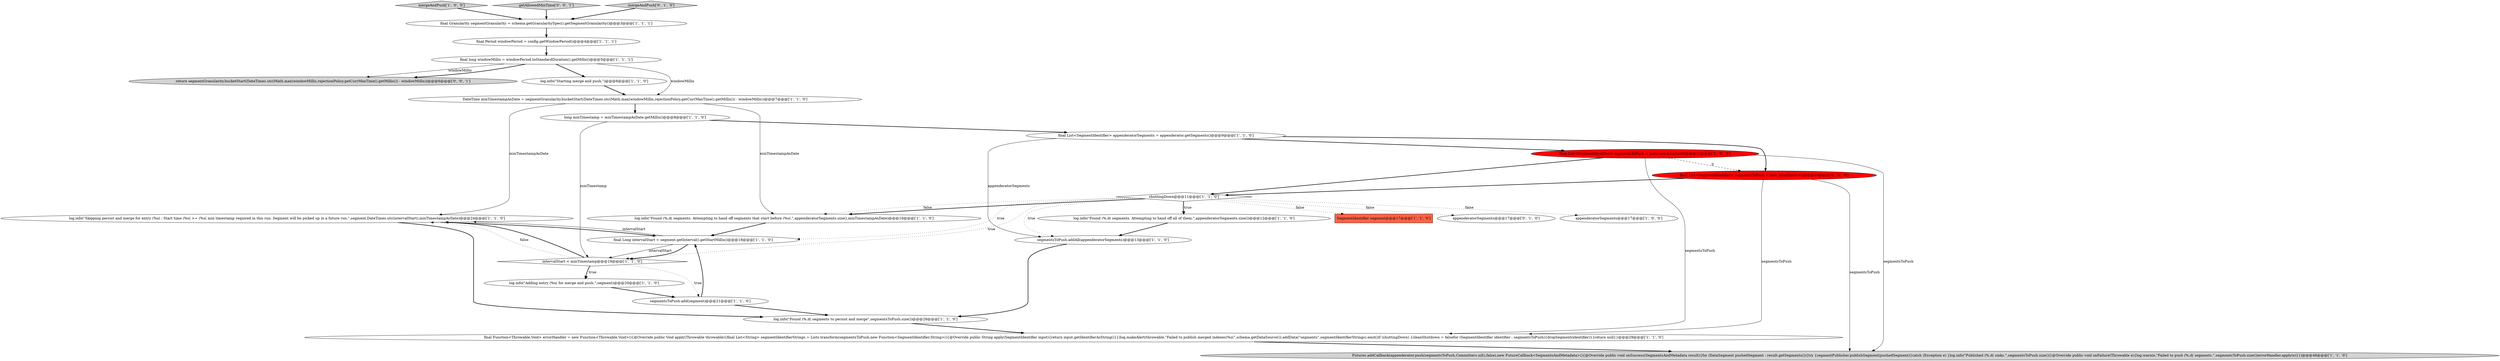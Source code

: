 digraph {
22 [style = filled, label = "final Period windowPeriod = config.getWindowPeriod()@@@4@@@['1', '1', '1']", fillcolor = white, shape = ellipse image = "AAA0AAABBB1BBB"];
16 [style = filled, label = "final List<SegmentIdentifier> segmentsToPush = Lists.newArrayList()@@@10@@@['1', '0', '0']", fillcolor = red, shape = ellipse image = "AAA1AAABBB1BBB"];
21 [style = filled, label = "log.info(\"Skipping persist and merge for entry (%s( : Start time (%s( >= (%s( min timestamp required in this run. Segment will be picked up in a future run.\",segment,DateTimes.utc(intervalStart),minTimestampAsDate)@@@24@@@['1', '1', '0']", fillcolor = white, shape = ellipse image = "AAA0AAABBB1BBB"];
18 [style = filled, label = "long minTimestamp = minTimestampAsDate.getMillis()@@@8@@@['1', '1', '0']", fillcolor = white, shape = ellipse image = "AAA0AAABBB1BBB"];
13 [style = filled, label = "SegmentIdentifier segment@@@17@@@['1', '1', '0']", fillcolor = tomato, shape = box image = "AAA0AAABBB1BBB"];
19 [style = filled, label = "Futures.addCallback(appenderator.push(segmentsToPush,Committers.nil(),false),new FutureCallback<SegmentsAndMetadata>(){@Override public void onSuccess(SegmentsAndMetadata result){for (DataSegment pushedSegment : result.getSegments()){try {segmentPublisher.publishSegment(pushedSegment)}catch (Exception e) }log.info(\"Published (%,d( sinks.\",segmentsToPush.size())}@Override public void onFailure(Throwable e){log.warn(e,\"Failed to push (%,d( segments.\",segmentsToPush.size())errorHandler.apply(e)}})@@@48@@@['1', '1', '0']", fillcolor = lightgray, shape = ellipse image = "AAA0AAABBB1BBB"];
24 [style = filled, label = "appenderatorSegments@@@17@@@['0', '1', '0']", fillcolor = white, shape = ellipse image = "AAA0AAABBB2BBB"];
17 [style = filled, label = "mergeAndPush['1', '0', '0']", fillcolor = lightgray, shape = diamond image = "AAA0AAABBB1BBB"];
26 [style = filled, label = "return segmentGranularity.bucketStart(DateTimes.utc(Math.max(windowMillis,rejectionPolicy.getCurrMaxTime().getMillis()) - windowMillis))@@@6@@@['0', '0', '1']", fillcolor = lightgray, shape = ellipse image = "AAA0AAABBB3BBB"];
7 [style = filled, label = "final List<SegmentIdentifier> appenderatorSegments = appenderator.getSegments()@@@9@@@['1', '1', '0']", fillcolor = white, shape = ellipse image = "AAA0AAABBB1BBB"];
6 [style = filled, label = "DateTime minTimestampAsDate = segmentGranularity.bucketStart(DateTimes.utc(Math.max(windowMillis,rejectionPolicy.getCurrMaxTime().getMillis()) - windowMillis))@@@7@@@['1', '1', '0']", fillcolor = white, shape = ellipse image = "AAA0AAABBB1BBB"];
3 [style = filled, label = "log.info(\"Found (%,d( segments. Attempting to hand off all of them.\",appenderatorSegments.size())@@@12@@@['1', '1', '0']", fillcolor = white, shape = ellipse image = "AAA0AAABBB1BBB"];
4 [style = filled, label = "shuttingDown@@@11@@@['1', '1', '0']", fillcolor = white, shape = diamond image = "AAA0AAABBB1BBB"];
20 [style = filled, label = "log.info(\"Adding entry (%s( for merge and push.\",segment)@@@20@@@['1', '1', '0']", fillcolor = white, shape = ellipse image = "AAA0AAABBB1BBB"];
2 [style = filled, label = "log.info(\"Starting merge and push.\")@@@6@@@['1', '1', '0']", fillcolor = white, shape = ellipse image = "AAA0AAABBB1BBB"];
15 [style = filled, label = "final long windowMillis = windowPeriod.toStandardDuration().getMillis()@@@5@@@['1', '1', '1']", fillcolor = white, shape = ellipse image = "AAA0AAABBB1BBB"];
8 [style = filled, label = "segmentsToPush.addAll(appenderatorSegments)@@@13@@@['1', '1', '0']", fillcolor = white, shape = ellipse image = "AAA0AAABBB1BBB"];
10 [style = filled, label = "intervalStart < minTimestamp@@@19@@@['1', '1', '0']", fillcolor = white, shape = diamond image = "AAA0AAABBB1BBB"];
14 [style = filled, label = "final Function<Throwable,Void> errorHandler = new Function<Throwable,Void>(){@Override public Void apply(Throwable throwable){final List<String> segmentIdentifierStrings = Lists.transform(segmentsToPush,new Function<SegmentIdentifier,String>(){@Override public String apply(SegmentIdentifier input){return input.getIdentifierAsString()}})log.makeAlert(throwable,\"Failed to publish merged indexes(%s(\",schema.getDataSource()).addData(\"segments\",segmentIdentifierStrings).emit()if (shuttingDown) {cleanShutdown = falsefor (SegmentIdentifier identifier : segmentsToPush){dropSegment(identifier)}}return null}}@@@29@@@['1', '1', '0']", fillcolor = white, shape = ellipse image = "AAA0AAABBB1BBB"];
12 [style = filled, label = "final Long intervalStart = segment.getInterval().getStartMillis()@@@18@@@['1', '1', '0']", fillcolor = white, shape = ellipse image = "AAA0AAABBB1BBB"];
11 [style = filled, label = "appenderatorSegments@@@17@@@['1', '0', '0']", fillcolor = white, shape = ellipse image = "AAA0AAABBB1BBB"];
9 [style = filled, label = "log.info(\"Found (%,d( segments. Attempting to hand off segments that start before (%s(.\",appenderatorSegments.size(),minTimestampAsDate)@@@16@@@['1', '1', '0']", fillcolor = white, shape = ellipse image = "AAA0AAABBB1BBB"];
25 [style = filled, label = "final List<SegmentIdentifier> segmentsToPush = new ArrayList<>()@@@10@@@['0', '1', '0']", fillcolor = red, shape = ellipse image = "AAA1AAABBB2BBB"];
5 [style = filled, label = "log.info(\"Found (%,d( segments to persist and merge\",segmentsToPush.size())@@@28@@@['1', '1', '0']", fillcolor = white, shape = ellipse image = "AAA0AAABBB1BBB"];
27 [style = filled, label = "getAllowedMinTime['0', '0', '1']", fillcolor = lightgray, shape = diamond image = "AAA0AAABBB3BBB"];
0 [style = filled, label = "final Granularity segmentGranularity = schema.getGranularitySpec().getSegmentGranularity()@@@3@@@['1', '1', '1']", fillcolor = white, shape = ellipse image = "AAA0AAABBB1BBB"];
23 [style = filled, label = "mergeAndPush['0', '1', '0']", fillcolor = lightgray, shape = diamond image = "AAA0AAABBB2BBB"];
1 [style = filled, label = "segmentsToPush.add(segment)@@@21@@@['1', '1', '0']", fillcolor = white, shape = ellipse image = "AAA0AAABBB1BBB"];
1->5 [style = bold, label=""];
4->9 [style = bold, label=""];
4->3 [style = bold, label=""];
15->2 [style = bold, label=""];
10->20 [style = bold, label=""];
22->15 [style = bold, label=""];
27->0 [style = bold, label=""];
16->19 [style = solid, label="segmentsToPush"];
4->10 [style = dotted, label="true"];
2->6 [style = bold, label=""];
6->9 [style = solid, label="minTimestampAsDate"];
6->18 [style = bold, label=""];
16->25 [style = dashed, label="0"];
25->19 [style = solid, label="segmentsToPush"];
4->8 [style = dotted, label="true"];
25->4 [style = bold, label=""];
14->19 [style = bold, label=""];
10->21 [style = bold, label=""];
15->26 [style = solid, label="windowMillis"];
20->1 [style = bold, label=""];
5->14 [style = bold, label=""];
23->0 [style = bold, label=""];
4->13 [style = dotted, label="false"];
4->11 [style = dotted, label="false"];
15->26 [style = bold, label=""];
12->10 [style = solid, label="intervalStart"];
21->12 [style = bold, label=""];
18->10 [style = solid, label="minTimestamp"];
21->5 [style = bold, label=""];
15->6 [style = solid, label="windowMillis"];
4->9 [style = dotted, label="false"];
12->10 [style = bold, label=""];
17->0 [style = bold, label=""];
4->3 [style = dotted, label="true"];
8->5 [style = bold, label=""];
7->8 [style = solid, label="appenderatorSegments"];
10->20 [style = dotted, label="true"];
10->21 [style = dotted, label="false"];
3->8 [style = bold, label=""];
0->22 [style = bold, label=""];
7->16 [style = bold, label=""];
25->14 [style = solid, label="segmentsToPush"];
1->12 [style = bold, label=""];
12->21 [style = solid, label="intervalStart"];
7->25 [style = bold, label=""];
9->12 [style = bold, label=""];
6->21 [style = solid, label="minTimestampAsDate"];
10->1 [style = dotted, label="true"];
16->4 [style = bold, label=""];
18->7 [style = bold, label=""];
4->12 [style = dotted, label="true"];
4->24 [style = dotted, label="false"];
16->14 [style = solid, label="segmentsToPush"];
}
